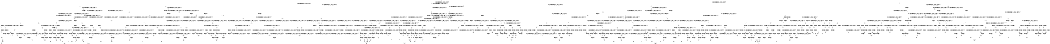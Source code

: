 digraph BCG {
size = "7, 10.5";
center = TRUE;
node [shape = circle];
0 [peripheries = 2];
0 -> 1 [label = "EX !0 !ATOMIC_EXCH_BRANCH (1, +1, TRUE, +0, 2, TRUE) !{0}"];
0 -> 2 [label = "EX !2 !ATOMIC_EXCH_BRANCH (1, +0, FALSE, +0, 3, TRUE) !{0}"];
0 -> 3 [label = "EX !1 !ATOMIC_EXCH_BRANCH (1, +0, TRUE, +0, 1, TRUE) !{0}"];
0 -> 4 [label = "EX !0 !ATOMIC_EXCH_BRANCH (1, +1, TRUE, +0, 2, TRUE) !{0}"];
1 -> 5 [label = "EX !2 !ATOMIC_EXCH_BRANCH (1, +0, FALSE, +0, 3, FALSE) !{0}"];
1 -> 6 [label = "EX !1 !ATOMIC_EXCH_BRANCH (1, +0, TRUE, +0, 1, FALSE) !{0}"];
1 -> 7 [label = "TERMINATE !0"];
2 -> 8 [label = "EX !0 !ATOMIC_EXCH_BRANCH (1, +1, TRUE, +0, 2, TRUE) !{0, 2}"];
2 -> 9 [label = "EX !1 !ATOMIC_EXCH_BRANCH (1, +0, TRUE, +0, 1, TRUE) !{0, 2}"];
2 -> 10 [label = "TERMINATE !2"];
2 -> 11 [label = "EX !0 !ATOMIC_EXCH_BRANCH (1, +1, TRUE, +0, 2, TRUE) !{0, 2}"];
3 -> 3 [label = "EX !1 !ATOMIC_EXCH_BRANCH (1, +0, TRUE, +0, 1, TRUE) !{0, 1}"];
3 -> 12 [label = "EX !0 !ATOMIC_EXCH_BRANCH (1, +1, TRUE, +0, 2, TRUE) !{0, 1}"];
3 -> 13 [label = "EX !2 !ATOMIC_EXCH_BRANCH (1, +0, FALSE, +0, 3, TRUE) !{0, 1}"];
3 -> 14 [label = "EX !0 !ATOMIC_EXCH_BRANCH (1, +1, TRUE, +0, 2, TRUE) !{0, 1}"];
4 -> 15 [label = "EX !2 !ATOMIC_EXCH_BRANCH (1, +0, FALSE, +0, 3, FALSE) !{0}"];
4 -> 16 [label = "EX !1 !ATOMIC_EXCH_BRANCH (1, +0, TRUE, +0, 1, FALSE) !{0}"];
4 -> 17 [label = "TERMINATE !0"];
5 -> 18 [label = "EX !2 !ATOMIC_EXCH_BRANCH (1, +1, TRUE, +1, 1, TRUE) !{0, 2}"];
5 -> 19 [label = "EX !1 !ATOMIC_EXCH_BRANCH (1, +0, TRUE, +0, 1, FALSE) !{0, 2}"];
5 -> 20 [label = "TERMINATE !0"];
6 -> 21 [label = "EX !2 !ATOMIC_EXCH_BRANCH (1, +0, FALSE, +0, 3, TRUE) !{0, 1}"];
6 -> 22 [label = "TERMINATE !0"];
6 -> 23 [label = "TERMINATE !1"];
7 -> 24 [label = "EX !1 !ATOMIC_EXCH_BRANCH (1, +0, TRUE, +0, 1, FALSE) !{1}"];
7 -> 25 [label = "EX !2 !ATOMIC_EXCH_BRANCH (1, +0, FALSE, +0, 3, FALSE) !{1}"];
7 -> 26 [label = "EX !1 !ATOMIC_EXCH_BRANCH (1, +0, TRUE, +0, 1, FALSE) !{1}"];
8 -> 27 [label = "EX !1 !ATOMIC_EXCH_BRANCH (1, +0, TRUE, +0, 1, FALSE) !{0, 2}"];
8 -> 28 [label = "TERMINATE !0"];
8 -> 29 [label = "TERMINATE !2"];
9 -> 9 [label = "EX !1 !ATOMIC_EXCH_BRANCH (1, +0, TRUE, +0, 1, TRUE) !{0, 1, 2}"];
9 -> 30 [label = "EX !0 !ATOMIC_EXCH_BRANCH (1, +1, TRUE, +0, 2, TRUE) !{0, 1, 2}"];
9 -> 31 [label = "TERMINATE !2"];
9 -> 32 [label = "EX !0 !ATOMIC_EXCH_BRANCH (1, +1, TRUE, +0, 2, TRUE) !{0, 1, 2}"];
10 -> 33 [label = "EX !0 !ATOMIC_EXCH_BRANCH (1, +1, TRUE, +0, 2, TRUE) !{0}"];
10 -> 34 [label = "EX !1 !ATOMIC_EXCH_BRANCH (1, +0, TRUE, +0, 1, TRUE) !{0}"];
10 -> 35 [label = "EX !0 !ATOMIC_EXCH_BRANCH (1, +1, TRUE, +0, 2, TRUE) !{0}"];
11 -> 36 [label = "EX !1 !ATOMIC_EXCH_BRANCH (1, +0, TRUE, +0, 1, FALSE) !{0, 2}"];
11 -> 37 [label = "TERMINATE !0"];
11 -> 38 [label = "TERMINATE !2"];
12 -> 6 [label = "EX !1 !ATOMIC_EXCH_BRANCH (1, +0, TRUE, +0, 1, FALSE) !{0, 1}"];
12 -> 39 [label = "EX !2 !ATOMIC_EXCH_BRANCH (1, +0, FALSE, +0, 3, FALSE) !{0, 1}"];
12 -> 40 [label = "TERMINATE !0"];
13 -> 9 [label = "EX !1 !ATOMIC_EXCH_BRANCH (1, +0, TRUE, +0, 1, TRUE) !{0, 1, 2}"];
13 -> 30 [label = "EX !0 !ATOMIC_EXCH_BRANCH (1, +1, TRUE, +0, 2, TRUE) !{0, 1, 2}"];
13 -> 31 [label = "TERMINATE !2"];
13 -> 32 [label = "EX !0 !ATOMIC_EXCH_BRANCH (1, +1, TRUE, +0, 2, TRUE) !{0, 1, 2}"];
14 -> 41 [label = "EX !1 !ATOMIC_EXCH_BRANCH (1, +0, TRUE, +0, 1, FALSE) !{0, 1}"];
14 -> 42 [label = "EX !1 !ATOMIC_EXCH_BRANCH (1, +0, TRUE, +0, 1, FALSE) !{0, 1}"];
14 -> 43 [label = "EX !2 !ATOMIC_EXCH_BRANCH (1, +0, FALSE, +0, 3, FALSE) !{0, 1}"];
14 -> 44 [label = "TERMINATE !0"];
15 -> 45 [label = "EX !2 !ATOMIC_EXCH_BRANCH (1, +1, TRUE, +1, 1, TRUE) !{0, 2}"];
15 -> 46 [label = "EX !1 !ATOMIC_EXCH_BRANCH (1, +0, TRUE, +0, 1, FALSE) !{0, 2}"];
15 -> 47 [label = "TERMINATE !0"];
16 -> 48 [label = "EX !2 !ATOMIC_EXCH_BRANCH (1, +0, FALSE, +0, 3, TRUE) !{0, 1}"];
16 -> 49 [label = "TERMINATE !0"];
16 -> 50 [label = "TERMINATE !1"];
17 -> 51 [label = "EX !1 !ATOMIC_EXCH_BRANCH (1, +0, TRUE, +0, 1, FALSE) !{1}"];
17 -> 52 [label = "EX !2 !ATOMIC_EXCH_BRANCH (1, +0, FALSE, +0, 3, FALSE) !{1}"];
18 -> 5 [label = "EX !2 !ATOMIC_EXCH_BRANCH (1, +0, FALSE, +0, 3, FALSE) !{0, 2}"];
18 -> 53 [label = "EX !1 !ATOMIC_EXCH_BRANCH (1, +0, TRUE, +0, 1, FALSE) !{0, 2}"];
18 -> 54 [label = "TERMINATE !0"];
19 -> 55 [label = "EX !2 !ATOMIC_EXCH_BRANCH (1, +1, TRUE, +1, 1, FALSE) !{0, 1, 2}"];
19 -> 56 [label = "TERMINATE !0"];
19 -> 57 [label = "TERMINATE !1"];
20 -> 58 [label = "EX !2 !ATOMIC_EXCH_BRANCH (1, +1, TRUE, +1, 1, TRUE) !{1, 2}"];
20 -> 59 [label = "EX !1 !ATOMIC_EXCH_BRANCH (1, +0, TRUE, +0, 1, FALSE) !{1, 2}"];
20 -> 60 [label = "EX !1 !ATOMIC_EXCH_BRANCH (1, +0, TRUE, +0, 1, FALSE) !{1, 2}"];
21 -> 61 [label = "TERMINATE !0"];
21 -> 62 [label = "TERMINATE !2"];
21 -> 63 [label = "TERMINATE !1"];
22 -> 64 [label = "EX !2 !ATOMIC_EXCH_BRANCH (1, +0, FALSE, +0, 3, TRUE) !{1}"];
22 -> 65 [label = "TERMINATE !1"];
23 -> 66 [label = "EX !2 !ATOMIC_EXCH_BRANCH (1, +0, FALSE, +0, 3, TRUE) !{0}"];
23 -> 67 [label = "TERMINATE !0"];
24 -> 64 [label = "EX !2 !ATOMIC_EXCH_BRANCH (1, +0, FALSE, +0, 3, TRUE) !{1}"];
24 -> 65 [label = "TERMINATE !1"];
25 -> 58 [label = "EX !2 !ATOMIC_EXCH_BRANCH (1, +1, TRUE, +1, 1, TRUE) !{1, 2}"];
25 -> 59 [label = "EX !1 !ATOMIC_EXCH_BRANCH (1, +0, TRUE, +0, 1, FALSE) !{1, 2}"];
25 -> 60 [label = "EX !1 !ATOMIC_EXCH_BRANCH (1, +0, TRUE, +0, 1, FALSE) !{1, 2}"];
26 -> 68 [label = "EX !2 !ATOMIC_EXCH_BRANCH (1, +0, FALSE, +0, 3, TRUE) !{1}"];
26 -> 69 [label = "TERMINATE !1"];
27 -> 61 [label = "TERMINATE !0"];
27 -> 62 [label = "TERMINATE !2"];
27 -> 63 [label = "TERMINATE !1"];
28 -> 70 [label = "EX !1 !ATOMIC_EXCH_BRANCH (1, +0, TRUE, +0, 1, FALSE) !{1, 2}"];
28 -> 71 [label = "TERMINATE !2"];
28 -> 72 [label = "EX !1 !ATOMIC_EXCH_BRANCH (1, +0, TRUE, +0, 1, FALSE) !{1, 2}"];
29 -> 73 [label = "EX !1 !ATOMIC_EXCH_BRANCH (1, +0, TRUE, +0, 1, FALSE) !{0}"];
29 -> 74 [label = "TERMINATE !0"];
30 -> 27 [label = "EX !1 !ATOMIC_EXCH_BRANCH (1, +0, TRUE, +0, 1, FALSE) !{0, 1, 2}"];
30 -> 75 [label = "TERMINATE !0"];
30 -> 76 [label = "TERMINATE !2"];
31 -> 34 [label = "EX !1 !ATOMIC_EXCH_BRANCH (1, +0, TRUE, +0, 1, TRUE) !{0, 1}"];
31 -> 77 [label = "EX !0 !ATOMIC_EXCH_BRANCH (1, +1, TRUE, +0, 2, TRUE) !{0, 1}"];
31 -> 78 [label = "EX !0 !ATOMIC_EXCH_BRANCH (1, +1, TRUE, +0, 2, TRUE) !{0, 1}"];
32 -> 79 [label = "EX !1 !ATOMIC_EXCH_BRANCH (1, +0, TRUE, +0, 1, FALSE) !{0, 1, 2}"];
32 -> 80 [label = "EX !1 !ATOMIC_EXCH_BRANCH (1, +0, TRUE, +0, 1, FALSE) !{0, 1, 2}"];
32 -> 81 [label = "TERMINATE !0"];
32 -> 82 [label = "TERMINATE !2"];
33 -> 73 [label = "EX !1 !ATOMIC_EXCH_BRANCH (1, +0, TRUE, +0, 1, FALSE) !{0}"];
33 -> 74 [label = "TERMINATE !0"];
34 -> 34 [label = "EX !1 !ATOMIC_EXCH_BRANCH (1, +0, TRUE, +0, 1, TRUE) !{0, 1}"];
34 -> 77 [label = "EX !0 !ATOMIC_EXCH_BRANCH (1, +1, TRUE, +0, 2, TRUE) !{0, 1}"];
34 -> 78 [label = "EX !0 !ATOMIC_EXCH_BRANCH (1, +1, TRUE, +0, 2, TRUE) !{0, 1}"];
35 -> 83 [label = "EX !1 !ATOMIC_EXCH_BRANCH (1, +0, TRUE, +0, 1, FALSE) !{0}"];
35 -> 84 [label = "TERMINATE !0"];
36 -> 85 [label = "TERMINATE !0"];
36 -> 86 [label = "TERMINATE !2"];
36 -> 87 [label = "TERMINATE !1"];
37 -> 88 [label = "EX !1 !ATOMIC_EXCH_BRANCH (1, +0, TRUE, +0, 1, FALSE) !{1, 2}"];
37 -> 89 [label = "TERMINATE !2"];
38 -> 90 [label = "EX !1 !ATOMIC_EXCH_BRANCH (1, +0, TRUE, +0, 1, FALSE) !{0}"];
38 -> 91 [label = "TERMINATE !0"];
39 -> 19 [label = "EX !1 !ATOMIC_EXCH_BRANCH (1, +0, TRUE, +0, 1, FALSE) !{0, 1, 2}"];
39 -> 92 [label = "EX !2 !ATOMIC_EXCH_BRANCH (1, +1, TRUE, +1, 1, TRUE) !{0, 1, 2}"];
39 -> 93 [label = "TERMINATE !0"];
40 -> 24 [label = "EX !1 !ATOMIC_EXCH_BRANCH (1, +0, TRUE, +0, 1, FALSE) !{1}"];
40 -> 94 [label = "EX !2 !ATOMIC_EXCH_BRANCH (1, +0, FALSE, +0, 3, FALSE) !{1}"];
40 -> 26 [label = "EX !1 !ATOMIC_EXCH_BRANCH (1, +0, TRUE, +0, 1, FALSE) !{1}"];
41 -> 95 [label = "EX !2 !ATOMIC_EXCH_BRANCH (1, +0, FALSE, +0, 3, TRUE) !{0, 1}"];
41 -> 96 [label = "TERMINATE !0"];
41 -> 97 [label = "TERMINATE !1"];
42 -> 98 [label = "EX !2 !ATOMIC_EXCH_BRANCH (1, +0, FALSE, +0, 3, TRUE) !{0, 1}"];
42 -> 99 [label = "TERMINATE !0"];
42 -> 100 [label = "TERMINATE !1"];
43 -> 101 [label = "EX !1 !ATOMIC_EXCH_BRANCH (1, +0, TRUE, +0, 1, FALSE) !{0, 1, 2}"];
43 -> 102 [label = "EX !2 !ATOMIC_EXCH_BRANCH (1, +1, TRUE, +1, 1, TRUE) !{0, 1, 2}"];
43 -> 103 [label = "TERMINATE !0"];
44 -> 104 [label = "EX !1 !ATOMIC_EXCH_BRANCH (1, +0, TRUE, +0, 1, FALSE) !{1}"];
44 -> 105 [label = "EX !2 !ATOMIC_EXCH_BRANCH (1, +0, FALSE, +0, 3, FALSE) !{1}"];
45 -> 15 [label = "EX !2 !ATOMIC_EXCH_BRANCH (1, +0, FALSE, +0, 3, FALSE) !{0, 2}"];
45 -> 106 [label = "EX !1 !ATOMIC_EXCH_BRANCH (1, +0, TRUE, +0, 1, FALSE) !{0, 2}"];
45 -> 107 [label = "TERMINATE !0"];
46 -> 108 [label = "EX !2 !ATOMIC_EXCH_BRANCH (1, +1, TRUE, +1, 1, FALSE) !{0, 1, 2}"];
46 -> 109 [label = "TERMINATE !0"];
46 -> 110 [label = "TERMINATE !1"];
47 -> 111 [label = "EX !2 !ATOMIC_EXCH_BRANCH (1, +1, TRUE, +1, 1, TRUE) !{1, 2}"];
47 -> 112 [label = "EX !1 !ATOMIC_EXCH_BRANCH (1, +0, TRUE, +0, 1, FALSE) !{1, 2}"];
48 -> 113 [label = "TERMINATE !0"];
48 -> 114 [label = "TERMINATE !2"];
48 -> 115 [label = "TERMINATE !1"];
49 -> 116 [label = "EX !2 !ATOMIC_EXCH_BRANCH (1, +0, FALSE, +0, 3, TRUE) !{1}"];
49 -> 117 [label = "TERMINATE !1"];
50 -> 118 [label = "EX !2 !ATOMIC_EXCH_BRANCH (1, +0, FALSE, +0, 3, TRUE) !{0}"];
50 -> 119 [label = "TERMINATE !0"];
51 -> 116 [label = "EX !2 !ATOMIC_EXCH_BRANCH (1, +0, FALSE, +0, 3, TRUE) !{1}"];
51 -> 117 [label = "TERMINATE !1"];
52 -> 111 [label = "EX !2 !ATOMIC_EXCH_BRANCH (1, +1, TRUE, +1, 1, TRUE) !{1, 2}"];
52 -> 112 [label = "EX !1 !ATOMIC_EXCH_BRANCH (1, +0, TRUE, +0, 1, FALSE) !{1, 2}"];
53 -> 21 [label = "EX !2 !ATOMIC_EXCH_BRANCH (1, +0, FALSE, +0, 3, TRUE) !{0, 1, 2}"];
53 -> 120 [label = "TERMINATE !0"];
53 -> 121 [label = "TERMINATE !1"];
54 -> 25 [label = "EX !2 !ATOMIC_EXCH_BRANCH (1, +0, FALSE, +0, 3, FALSE) !{1, 2}"];
54 -> 122 [label = "EX !1 !ATOMIC_EXCH_BRANCH (1, +0, TRUE, +0, 1, FALSE) !{1, 2}"];
54 -> 123 [label = "EX !1 !ATOMIC_EXCH_BRANCH (1, +0, TRUE, +0, 1, FALSE) !{1, 2}"];
55 -> 124 [label = "TERMINATE !0"];
55 -> 125 [label = "TERMINATE !2"];
55 -> 126 [label = "TERMINATE !1"];
56 -> 127 [label = "EX !2 !ATOMIC_EXCH_BRANCH (1, +1, TRUE, +1, 1, FALSE) !{1, 2}"];
56 -> 128 [label = "TERMINATE !1"];
57 -> 129 [label = "EX !2 !ATOMIC_EXCH_BRANCH (1, +1, TRUE, +1, 1, FALSE) !{0, 2}"];
57 -> 130 [label = "TERMINATE !0"];
58 -> 25 [label = "EX !2 !ATOMIC_EXCH_BRANCH (1, +0, FALSE, +0, 3, FALSE) !{1, 2}"];
58 -> 122 [label = "EX !1 !ATOMIC_EXCH_BRANCH (1, +0, TRUE, +0, 1, FALSE) !{1, 2}"];
58 -> 123 [label = "EX !1 !ATOMIC_EXCH_BRANCH (1, +0, TRUE, +0, 1, FALSE) !{1, 2}"];
59 -> 127 [label = "EX !2 !ATOMIC_EXCH_BRANCH (1, +1, TRUE, +1, 1, FALSE) !{1, 2}"];
59 -> 128 [label = "TERMINATE !1"];
60 -> 131 [label = "EX !2 !ATOMIC_EXCH_BRANCH (1, +1, TRUE, +1, 1, FALSE) !{1, 2}"];
60 -> 132 [label = "EX !2 !ATOMIC_EXCH_BRANCH (1, +1, TRUE, +1, 1, FALSE) !{1, 2}"];
60 -> 133 [label = "TERMINATE !1"];
61 -> 134 [label = "TERMINATE !2"];
61 -> 135 [label = "TERMINATE !1"];
62 -> 136 [label = "TERMINATE !0"];
62 -> 137 [label = "TERMINATE !1"];
63 -> 138 [label = "TERMINATE !0"];
63 -> 139 [label = "TERMINATE !2"];
64 -> 134 [label = "TERMINATE !2"];
64 -> 135 [label = "TERMINATE !1"];
65 -> 140 [label = "EX !2 !ATOMIC_EXCH_BRANCH (1, +0, FALSE, +0, 3, TRUE) !{2}"];
65 -> 141 [label = "EX !2 !ATOMIC_EXCH_BRANCH (1, +0, FALSE, +0, 3, TRUE) !{2}"];
66 -> 138 [label = "TERMINATE !0"];
66 -> 139 [label = "TERMINATE !2"];
67 -> 142 [label = "EX !2 !ATOMIC_EXCH_BRANCH (1, +0, FALSE, +0, 3, TRUE) !{1, 2}"];
68 -> 143 [label = "TERMINATE !2"];
68 -> 144 [label = "TERMINATE !1"];
69 -> 145 [label = "EX !2 !ATOMIC_EXCH_BRANCH (1, +0, FALSE, +0, 3, TRUE) !{2}"];
70 -> 134 [label = "TERMINATE !2"];
70 -> 135 [label = "TERMINATE !1"];
71 -> 146 [label = "EX !1 !ATOMIC_EXCH_BRANCH (1, +0, TRUE, +0, 1, FALSE) !{1}"];
71 -> 147 [label = "EX !1 !ATOMIC_EXCH_BRANCH (1, +0, TRUE, +0, 1, FALSE) !{1}"];
72 -> 148 [label = "TERMINATE !2"];
72 -> 149 [label = "TERMINATE !1"];
73 -> 136 [label = "TERMINATE !0"];
73 -> 137 [label = "TERMINATE !1"];
74 -> 146 [label = "EX !1 !ATOMIC_EXCH_BRANCH (1, +0, TRUE, +0, 1, FALSE) !{1}"];
74 -> 147 [label = "EX !1 !ATOMIC_EXCH_BRANCH (1, +0, TRUE, +0, 1, FALSE) !{1}"];
75 -> 70 [label = "EX !1 !ATOMIC_EXCH_BRANCH (1, +0, TRUE, +0, 1, FALSE) !{1, 2}"];
75 -> 150 [label = "TERMINATE !2"];
75 -> 72 [label = "EX !1 !ATOMIC_EXCH_BRANCH (1, +0, TRUE, +0, 1, FALSE) !{1, 2}"];
76 -> 73 [label = "EX !1 !ATOMIC_EXCH_BRANCH (1, +0, TRUE, +0, 1, FALSE) !{0, 1}"];
76 -> 151 [label = "TERMINATE !0"];
77 -> 73 [label = "EX !1 !ATOMIC_EXCH_BRANCH (1, +0, TRUE, +0, 1, FALSE) !{0, 1}"];
77 -> 151 [label = "TERMINATE !0"];
78 -> 152 [label = "EX !1 !ATOMIC_EXCH_BRANCH (1, +0, TRUE, +0, 1, FALSE) !{0, 1}"];
78 -> 153 [label = "EX !1 !ATOMIC_EXCH_BRANCH (1, +0, TRUE, +0, 1, FALSE) !{0, 1}"];
78 -> 154 [label = "TERMINATE !0"];
79 -> 155 [label = "TERMINATE !0"];
79 -> 156 [label = "TERMINATE !2"];
79 -> 157 [label = "TERMINATE !1"];
80 -> 158 [label = "TERMINATE !0"];
80 -> 159 [label = "TERMINATE !2"];
80 -> 160 [label = "TERMINATE !1"];
81 -> 161 [label = "EX !1 !ATOMIC_EXCH_BRANCH (1, +0, TRUE, +0, 1, FALSE) !{1, 2}"];
81 -> 162 [label = "TERMINATE !2"];
82 -> 163 [label = "EX !1 !ATOMIC_EXCH_BRANCH (1, +0, TRUE, +0, 1, FALSE) !{0, 1}"];
82 -> 164 [label = "TERMINATE !0"];
83 -> 165 [label = "TERMINATE !0"];
83 -> 166 [label = "TERMINATE !1"];
84 -> 167 [label = "EX !1 !ATOMIC_EXCH_BRANCH (1, +0, TRUE, +0, 1, FALSE) !{1}"];
85 -> 168 [label = "TERMINATE !2"];
85 -> 169 [label = "TERMINATE !1"];
86 -> 170 [label = "TERMINATE !0"];
86 -> 171 [label = "TERMINATE !1"];
87 -> 172 [label = "TERMINATE !0"];
87 -> 173 [label = "TERMINATE !2"];
88 -> 168 [label = "TERMINATE !2"];
88 -> 169 [label = "TERMINATE !1"];
89 -> 174 [label = "EX !1 !ATOMIC_EXCH_BRANCH (1, +0, TRUE, +0, 1, FALSE) !{1}"];
90 -> 170 [label = "TERMINATE !0"];
90 -> 171 [label = "TERMINATE !1"];
91 -> 174 [label = "EX !1 !ATOMIC_EXCH_BRANCH (1, +0, TRUE, +0, 1, FALSE) !{1}"];
92 -> 53 [label = "EX !1 !ATOMIC_EXCH_BRANCH (1, +0, TRUE, +0, 1, FALSE) !{0, 1, 2}"];
92 -> 39 [label = "EX !2 !ATOMIC_EXCH_BRANCH (1, +0, FALSE, +0, 3, FALSE) !{0, 1, 2}"];
92 -> 175 [label = "TERMINATE !0"];
93 -> 59 [label = "EX !1 !ATOMIC_EXCH_BRANCH (1, +0, TRUE, +0, 1, FALSE) !{1, 2}"];
93 -> 176 [label = "EX !2 !ATOMIC_EXCH_BRANCH (1, +1, TRUE, +1, 1, TRUE) !{1, 2}"];
93 -> 60 [label = "EX !1 !ATOMIC_EXCH_BRANCH (1, +0, TRUE, +0, 1, FALSE) !{1, 2}"];
94 -> 59 [label = "EX !1 !ATOMIC_EXCH_BRANCH (1, +0, TRUE, +0, 1, FALSE) !{1, 2}"];
94 -> 176 [label = "EX !2 !ATOMIC_EXCH_BRANCH (1, +1, TRUE, +1, 1, TRUE) !{1, 2}"];
94 -> 60 [label = "EX !1 !ATOMIC_EXCH_BRANCH (1, +0, TRUE, +0, 1, FALSE) !{1, 2}"];
95 -> 177 [label = "TERMINATE !0"];
95 -> 178 [label = "TERMINATE !2"];
95 -> 179 [label = "TERMINATE !1"];
96 -> 180 [label = "EX !2 !ATOMIC_EXCH_BRANCH (1, +0, FALSE, +0, 3, TRUE) !{1}"];
96 -> 181 [label = "TERMINATE !1"];
97 -> 182 [label = "EX !2 !ATOMIC_EXCH_BRANCH (1, +0, FALSE, +0, 3, TRUE) !{0}"];
97 -> 183 [label = "TERMINATE !0"];
98 -> 184 [label = "TERMINATE !0"];
98 -> 185 [label = "TERMINATE !2"];
98 -> 186 [label = "TERMINATE !1"];
99 -> 187 [label = "EX !2 !ATOMIC_EXCH_BRANCH (1, +0, FALSE, +0, 3, TRUE) !{1}"];
99 -> 188 [label = "TERMINATE !1"];
100 -> 189 [label = "EX !2 !ATOMIC_EXCH_BRANCH (1, +0, FALSE, +0, 3, TRUE) !{0}"];
100 -> 190 [label = "TERMINATE !0"];
101 -> 191 [label = "EX !2 !ATOMIC_EXCH_BRANCH (1, +1, TRUE, +1, 1, FALSE) !{0, 1, 2}"];
101 -> 192 [label = "TERMINATE !0"];
101 -> 193 [label = "TERMINATE !1"];
102 -> 194 [label = "EX !1 !ATOMIC_EXCH_BRANCH (1, +0, TRUE, +0, 1, FALSE) !{0, 1, 2}"];
102 -> 43 [label = "EX !2 !ATOMIC_EXCH_BRANCH (1, +0, FALSE, +0, 3, FALSE) !{0, 1, 2}"];
102 -> 195 [label = "TERMINATE !0"];
103 -> 196 [label = "EX !1 !ATOMIC_EXCH_BRANCH (1, +0, TRUE, +0, 1, FALSE) !{1, 2}"];
103 -> 197 [label = "EX !2 !ATOMIC_EXCH_BRANCH (1, +1, TRUE, +1, 1, TRUE) !{1, 2}"];
104 -> 187 [label = "EX !2 !ATOMIC_EXCH_BRANCH (1, +0, FALSE, +0, 3, TRUE) !{1}"];
104 -> 188 [label = "TERMINATE !1"];
105 -> 196 [label = "EX !1 !ATOMIC_EXCH_BRANCH (1, +0, TRUE, +0, 1, FALSE) !{1, 2}"];
105 -> 197 [label = "EX !2 !ATOMIC_EXCH_BRANCH (1, +1, TRUE, +1, 1, TRUE) !{1, 2}"];
106 -> 48 [label = "EX !2 !ATOMIC_EXCH_BRANCH (1, +0, FALSE, +0, 3, TRUE) !{0, 1, 2}"];
106 -> 198 [label = "TERMINATE !0"];
106 -> 199 [label = "TERMINATE !1"];
107 -> 52 [label = "EX !2 !ATOMIC_EXCH_BRANCH (1, +0, FALSE, +0, 3, FALSE) !{1, 2}"];
107 -> 200 [label = "EX !1 !ATOMIC_EXCH_BRANCH (1, +0, TRUE, +0, 1, FALSE) !{1, 2}"];
108 -> 201 [label = "TERMINATE !0"];
108 -> 202 [label = "TERMINATE !2"];
108 -> 203 [label = "TERMINATE !1"];
109 -> 204 [label = "EX !2 !ATOMIC_EXCH_BRANCH (1, +1, TRUE, +1, 1, FALSE) !{1, 2}"];
109 -> 205 [label = "TERMINATE !1"];
110 -> 206 [label = "EX !2 !ATOMIC_EXCH_BRANCH (1, +1, TRUE, +1, 1, FALSE) !{0, 2}"];
110 -> 207 [label = "TERMINATE !0"];
111 -> 52 [label = "EX !2 !ATOMIC_EXCH_BRANCH (1, +0, FALSE, +0, 3, FALSE) !{1, 2}"];
111 -> 200 [label = "EX !1 !ATOMIC_EXCH_BRANCH (1, +0, TRUE, +0, 1, FALSE) !{1, 2}"];
112 -> 204 [label = "EX !2 !ATOMIC_EXCH_BRANCH (1, +1, TRUE, +1, 1, FALSE) !{1, 2}"];
112 -> 205 [label = "TERMINATE !1"];
113 -> 208 [label = "TERMINATE !2"];
113 -> 209 [label = "TERMINATE !1"];
114 -> 165 [label = "TERMINATE !0"];
114 -> 166 [label = "TERMINATE !1"];
115 -> 210 [label = "TERMINATE !0"];
115 -> 211 [label = "TERMINATE !2"];
116 -> 208 [label = "TERMINATE !2"];
116 -> 209 [label = "TERMINATE !1"];
117 -> 212 [label = "EX !2 !ATOMIC_EXCH_BRANCH (1, +0, FALSE, +0, 3, TRUE) !{2}"];
118 -> 210 [label = "TERMINATE !0"];
118 -> 211 [label = "TERMINATE !2"];
119 -> 213 [label = "EX !2 !ATOMIC_EXCH_BRANCH (1, +0, FALSE, +0, 3, TRUE) !{1, 2}"];
120 -> 64 [label = "EX !2 !ATOMIC_EXCH_BRANCH (1, +0, FALSE, +0, 3, TRUE) !{1, 2}"];
120 -> 214 [label = "TERMINATE !1"];
121 -> 66 [label = "EX !2 !ATOMIC_EXCH_BRANCH (1, +0, FALSE, +0, 3, TRUE) !{0, 2}"];
121 -> 215 [label = "TERMINATE !0"];
122 -> 64 [label = "EX !2 !ATOMIC_EXCH_BRANCH (1, +0, FALSE, +0, 3, TRUE) !{1, 2}"];
122 -> 214 [label = "TERMINATE !1"];
123 -> 216 [label = "EX !2 !ATOMIC_EXCH_BRANCH (1, +0, FALSE, +0, 3, TRUE) !{1, 2}"];
123 -> 217 [label = "EX !2 !ATOMIC_EXCH_BRANCH (1, +0, FALSE, +0, 3, TRUE) !{1, 2}"];
123 -> 218 [label = "TERMINATE !1"];
124 -> 219 [label = "TERMINATE !2"];
124 -> 220 [label = "TERMINATE !1"];
125 -> 221 [label = "TERMINATE !0"];
125 -> 222 [label = "TERMINATE !1"];
126 -> 223 [label = "TERMINATE !0"];
126 -> 224 [label = "TERMINATE !2"];
127 -> 219 [label = "TERMINATE !2"];
127 -> 220 [label = "TERMINATE !1"];
128 -> 225 [label = "EX !2 !ATOMIC_EXCH_BRANCH (1, +1, TRUE, +1, 1, FALSE) !{2}"];
128 -> 226 [label = "EX !2 !ATOMIC_EXCH_BRANCH (1, +1, TRUE, +1, 1, FALSE) !{2}"];
129 -> 223 [label = "TERMINATE !0"];
129 -> 224 [label = "TERMINATE !2"];
130 -> 227 [label = "EX !2 !ATOMIC_EXCH_BRANCH (1, +1, TRUE, +1, 1, FALSE) !{1, 2}"];
131 -> 228 [label = "TERMINATE !2"];
131 -> 229 [label = "TERMINATE !1"];
132 -> 230 [label = "TERMINATE !2"];
132 -> 231 [label = "TERMINATE !1"];
133 -> 232 [label = "EX !2 !ATOMIC_EXCH_BRANCH (1, +1, TRUE, +1, 1, FALSE) !{2}"];
134 -> 233 [label = "TERMINATE !1"];
135 -> 234 [label = "TERMINATE !2"];
136 -> 233 [label = "TERMINATE !1"];
137 -> 235 [label = "TERMINATE !0"];
138 -> 236 [label = "TERMINATE !2"];
139 -> 235 [label = "TERMINATE !0"];
140 -> 234 [label = "TERMINATE !2"];
141 -> 237 [label = "TERMINATE !2"];
142 -> 236 [label = "TERMINATE !2"];
143 -> 238 [label = "TERMINATE !1"];
144 -> 239 [label = "TERMINATE !2"];
145 -> 239 [label = "TERMINATE !2"];
146 -> 233 [label = "TERMINATE !1"];
147 -> 238 [label = "TERMINATE !1"];
148 -> 240 [label = "TERMINATE !1"];
149 -> 241 [label = "TERMINATE !2"];
150 -> 146 [label = "EX !1 !ATOMIC_EXCH_BRANCH (1, +0, TRUE, +0, 1, FALSE) !{1}"];
150 -> 147 [label = "EX !1 !ATOMIC_EXCH_BRANCH (1, +0, TRUE, +0, 1, FALSE) !{1}"];
151 -> 146 [label = "EX !1 !ATOMIC_EXCH_BRANCH (1, +0, TRUE, +0, 1, FALSE) !{1}"];
151 -> 147 [label = "EX !1 !ATOMIC_EXCH_BRANCH (1, +0, TRUE, +0, 1, FALSE) !{1}"];
152 -> 242 [label = "TERMINATE !0"];
152 -> 243 [label = "TERMINATE !1"];
153 -> 244 [label = "TERMINATE !0"];
153 -> 245 [label = "TERMINATE !1"];
154 -> 246 [label = "EX !1 !ATOMIC_EXCH_BRANCH (1, +0, TRUE, +0, 1, FALSE) !{1}"];
155 -> 247 [label = "TERMINATE !2"];
155 -> 248 [label = "TERMINATE !1"];
156 -> 249 [label = "TERMINATE !0"];
156 -> 250 [label = "TERMINATE !1"];
157 -> 251 [label = "TERMINATE !0"];
157 -> 252 [label = "TERMINATE !2"];
158 -> 253 [label = "TERMINATE !2"];
158 -> 254 [label = "TERMINATE !1"];
159 -> 255 [label = "TERMINATE !0"];
159 -> 256 [label = "TERMINATE !1"];
160 -> 257 [label = "TERMINATE !0"];
160 -> 258 [label = "TERMINATE !2"];
161 -> 253 [label = "TERMINATE !2"];
161 -> 254 [label = "TERMINATE !1"];
162 -> 259 [label = "EX !1 !ATOMIC_EXCH_BRANCH (1, +0, TRUE, +0, 1, FALSE) !{1}"];
163 -> 255 [label = "TERMINATE !0"];
163 -> 256 [label = "TERMINATE !1"];
164 -> 259 [label = "EX !1 !ATOMIC_EXCH_BRANCH (1, +0, TRUE, +0, 1, FALSE) !{1}"];
165 -> 260 [label = "TERMINATE !1"];
166 -> 261 [label = "TERMINATE !0"];
167 -> 260 [label = "TERMINATE !1"];
168 -> 262 [label = "TERMINATE !1"];
169 -> 263 [label = "TERMINATE !2"];
170 -> 262 [label = "TERMINATE !1"];
171 -> 264 [label = "TERMINATE !0"];
172 -> 265 [label = "TERMINATE !2"];
173 -> 264 [label = "TERMINATE !0"];
174 -> 262 [label = "TERMINATE !1"];
175 -> 122 [label = "EX !1 !ATOMIC_EXCH_BRANCH (1, +0, TRUE, +0, 1, FALSE) !{1, 2}"];
175 -> 94 [label = "EX !2 !ATOMIC_EXCH_BRANCH (1, +0, FALSE, +0, 3, FALSE) !{1, 2}"];
175 -> 123 [label = "EX !1 !ATOMIC_EXCH_BRANCH (1, +0, TRUE, +0, 1, FALSE) !{1, 2}"];
176 -> 122 [label = "EX !1 !ATOMIC_EXCH_BRANCH (1, +0, TRUE, +0, 1, FALSE) !{1, 2}"];
176 -> 94 [label = "EX !2 !ATOMIC_EXCH_BRANCH (1, +0, FALSE, +0, 3, FALSE) !{1, 2}"];
176 -> 123 [label = "EX !1 !ATOMIC_EXCH_BRANCH (1, +0, TRUE, +0, 1, FALSE) !{1, 2}"];
177 -> 266 [label = "TERMINATE !2"];
177 -> 267 [label = "TERMINATE !1"];
178 -> 242 [label = "TERMINATE !0"];
178 -> 243 [label = "TERMINATE !1"];
179 -> 268 [label = "TERMINATE !0"];
179 -> 269 [label = "TERMINATE !2"];
180 -> 266 [label = "TERMINATE !2"];
180 -> 267 [label = "TERMINATE !1"];
181 -> 270 [label = "EX !2 !ATOMIC_EXCH_BRANCH (1, +0, FALSE, +0, 3, TRUE) !{2}"];
182 -> 268 [label = "TERMINATE !0"];
182 -> 269 [label = "TERMINATE !2"];
183 -> 271 [label = "EX !2 !ATOMIC_EXCH_BRANCH (1, +0, FALSE, +0, 3, TRUE) !{1, 2}"];
184 -> 272 [label = "TERMINATE !2"];
184 -> 273 [label = "TERMINATE !1"];
185 -> 244 [label = "TERMINATE !0"];
185 -> 245 [label = "TERMINATE !1"];
186 -> 274 [label = "TERMINATE !0"];
186 -> 275 [label = "TERMINATE !2"];
187 -> 272 [label = "TERMINATE !2"];
187 -> 273 [label = "TERMINATE !1"];
188 -> 276 [label = "EX !2 !ATOMIC_EXCH_BRANCH (1, +0, FALSE, +0, 3, TRUE) !{2}"];
189 -> 274 [label = "TERMINATE !0"];
189 -> 275 [label = "TERMINATE !2"];
190 -> 277 [label = "EX !2 !ATOMIC_EXCH_BRANCH (1, +0, FALSE, +0, 3, TRUE) !{1, 2}"];
191 -> 278 [label = "TERMINATE !0"];
191 -> 279 [label = "TERMINATE !2"];
191 -> 280 [label = "TERMINATE !1"];
192 -> 281 [label = "EX !2 !ATOMIC_EXCH_BRANCH (1, +1, TRUE, +1, 1, FALSE) !{1, 2}"];
192 -> 282 [label = "TERMINATE !1"];
193 -> 283 [label = "EX !2 !ATOMIC_EXCH_BRANCH (1, +1, TRUE, +1, 1, FALSE) !{0, 2}"];
193 -> 284 [label = "TERMINATE !0"];
194 -> 98 [label = "EX !2 !ATOMIC_EXCH_BRANCH (1, +0, FALSE, +0, 3, TRUE) !{0, 1, 2}"];
194 -> 285 [label = "TERMINATE !0"];
194 -> 286 [label = "TERMINATE !1"];
195 -> 287 [label = "EX !1 !ATOMIC_EXCH_BRANCH (1, +0, TRUE, +0, 1, FALSE) !{1, 2}"];
195 -> 105 [label = "EX !2 !ATOMIC_EXCH_BRANCH (1, +0, FALSE, +0, 3, FALSE) !{1, 2}"];
196 -> 281 [label = "EX !2 !ATOMIC_EXCH_BRANCH (1, +1, TRUE, +1, 1, FALSE) !{1, 2}"];
196 -> 282 [label = "TERMINATE !1"];
197 -> 287 [label = "EX !1 !ATOMIC_EXCH_BRANCH (1, +0, TRUE, +0, 1, FALSE) !{1, 2}"];
197 -> 105 [label = "EX !2 !ATOMIC_EXCH_BRANCH (1, +0, FALSE, +0, 3, FALSE) !{1, 2}"];
198 -> 116 [label = "EX !2 !ATOMIC_EXCH_BRANCH (1, +0, FALSE, +0, 3, TRUE) !{1, 2}"];
198 -> 288 [label = "TERMINATE !1"];
199 -> 118 [label = "EX !2 !ATOMIC_EXCH_BRANCH (1, +0, FALSE, +0, 3, TRUE) !{0, 2}"];
199 -> 289 [label = "TERMINATE !0"];
200 -> 116 [label = "EX !2 !ATOMIC_EXCH_BRANCH (1, +0, FALSE, +0, 3, TRUE) !{1, 2}"];
200 -> 288 [label = "TERMINATE !1"];
201 -> 290 [label = "TERMINATE !2"];
201 -> 291 [label = "TERMINATE !1"];
202 -> 292 [label = "TERMINATE !0"];
202 -> 293 [label = "TERMINATE !1"];
203 -> 294 [label = "TERMINATE !0"];
203 -> 295 [label = "TERMINATE !2"];
204 -> 290 [label = "TERMINATE !2"];
204 -> 291 [label = "TERMINATE !1"];
205 -> 296 [label = "EX !2 !ATOMIC_EXCH_BRANCH (1, +1, TRUE, +1, 1, FALSE) !{2}"];
206 -> 294 [label = "TERMINATE !0"];
206 -> 295 [label = "TERMINATE !2"];
207 -> 297 [label = "EX !2 !ATOMIC_EXCH_BRANCH (1, +1, TRUE, +1, 1, FALSE) !{1, 2}"];
208 -> 260 [label = "TERMINATE !1"];
209 -> 298 [label = "TERMINATE !2"];
210 -> 299 [label = "TERMINATE !2"];
211 -> 261 [label = "TERMINATE !0"];
212 -> 298 [label = "TERMINATE !2"];
213 -> 299 [label = "TERMINATE !2"];
214 -> 140 [label = "EX !2 !ATOMIC_EXCH_BRANCH (1, +0, FALSE, +0, 3, TRUE) !{2}"];
214 -> 141 [label = "EX !2 !ATOMIC_EXCH_BRANCH (1, +0, FALSE, +0, 3, TRUE) !{2}"];
215 -> 142 [label = "EX !2 !ATOMIC_EXCH_BRANCH (1, +0, FALSE, +0, 3, TRUE) !{1, 2}"];
216 -> 300 [label = "TERMINATE !2"];
216 -> 301 [label = "TERMINATE !1"];
217 -> 148 [label = "TERMINATE !2"];
217 -> 149 [label = "TERMINATE !1"];
218 -> 302 [label = "EX !2 !ATOMIC_EXCH_BRANCH (1, +0, FALSE, +0, 3, TRUE) !{2}"];
219 -> 303 [label = "TERMINATE !1"];
220 -> 304 [label = "TERMINATE !2"];
221 -> 303 [label = "TERMINATE !1"];
222 -> 305 [label = "TERMINATE !0"];
223 -> 306 [label = "TERMINATE !2"];
224 -> 305 [label = "TERMINATE !0"];
225 -> 304 [label = "TERMINATE !2"];
226 -> 307 [label = "TERMINATE !2"];
227 -> 306 [label = "TERMINATE !2"];
228 -> 308 [label = "TERMINATE !1"];
229 -> 309 [label = "TERMINATE !2"];
230 -> 310 [label = "TERMINATE !1"];
231 -> 311 [label = "TERMINATE !2"];
232 -> 311 [label = "TERMINATE !2"];
233 -> 312 [label = "exit"];
234 -> 312 [label = "exit"];
235 -> 312 [label = "exit"];
236 -> 312 [label = "exit"];
237 -> 313 [label = "exit"];
238 -> 314 [label = "exit"];
239 -> 314 [label = "exit"];
240 -> 315 [label = "exit"];
241 -> 315 [label = "exit"];
242 -> 316 [label = "TERMINATE !1"];
243 -> 317 [label = "TERMINATE !0"];
244 -> 318 [label = "TERMINATE !1"];
245 -> 319 [label = "TERMINATE !0"];
246 -> 318 [label = "TERMINATE !1"];
247 -> 320 [label = "TERMINATE !1"];
248 -> 321 [label = "TERMINATE !2"];
249 -> 320 [label = "TERMINATE !1"];
250 -> 322 [label = "TERMINATE !0"];
251 -> 323 [label = "TERMINATE !2"];
252 -> 322 [label = "TERMINATE !0"];
253 -> 324 [label = "TERMINATE !1"];
254 -> 325 [label = "TERMINATE !2"];
255 -> 324 [label = "TERMINATE !1"];
256 -> 326 [label = "TERMINATE !0"];
257 -> 327 [label = "TERMINATE !2"];
258 -> 326 [label = "TERMINATE !0"];
259 -> 324 [label = "TERMINATE !1"];
260 -> 328 [label = "exit"];
261 -> 328 [label = "exit"];
262 -> 329 [label = "exit"];
263 -> 329 [label = "exit"];
264 -> 329 [label = "exit"];
265 -> 329 [label = "exit"];
266 -> 316 [label = "TERMINATE !1"];
267 -> 330 [label = "TERMINATE !2"];
268 -> 331 [label = "TERMINATE !2"];
269 -> 317 [label = "TERMINATE !0"];
270 -> 330 [label = "TERMINATE !2"];
271 -> 331 [label = "TERMINATE !2"];
272 -> 318 [label = "TERMINATE !1"];
273 -> 332 [label = "TERMINATE !2"];
274 -> 333 [label = "TERMINATE !2"];
275 -> 319 [label = "TERMINATE !0"];
276 -> 332 [label = "TERMINATE !2"];
277 -> 333 [label = "TERMINATE !2"];
278 -> 334 [label = "TERMINATE !2"];
278 -> 335 [label = "TERMINATE !1"];
279 -> 336 [label = "TERMINATE !0"];
279 -> 337 [label = "TERMINATE !1"];
280 -> 338 [label = "TERMINATE !0"];
280 -> 339 [label = "TERMINATE !2"];
281 -> 334 [label = "TERMINATE !2"];
281 -> 335 [label = "TERMINATE !1"];
282 -> 340 [label = "EX !2 !ATOMIC_EXCH_BRANCH (1, +1, TRUE, +1, 1, FALSE) !{2}"];
283 -> 338 [label = "TERMINATE !0"];
283 -> 339 [label = "TERMINATE !2"];
284 -> 341 [label = "EX !2 !ATOMIC_EXCH_BRANCH (1, +1, TRUE, +1, 1, FALSE) !{1, 2}"];
285 -> 187 [label = "EX !2 !ATOMIC_EXCH_BRANCH (1, +0, FALSE, +0, 3, TRUE) !{1, 2}"];
285 -> 342 [label = "TERMINATE !1"];
286 -> 189 [label = "EX !2 !ATOMIC_EXCH_BRANCH (1, +0, FALSE, +0, 3, TRUE) !{0, 2}"];
286 -> 343 [label = "TERMINATE !0"];
287 -> 187 [label = "EX !2 !ATOMIC_EXCH_BRANCH (1, +0, FALSE, +0, 3, TRUE) !{1, 2}"];
287 -> 342 [label = "TERMINATE !1"];
288 -> 212 [label = "EX !2 !ATOMIC_EXCH_BRANCH (1, +0, FALSE, +0, 3, TRUE) !{2}"];
289 -> 213 [label = "EX !2 !ATOMIC_EXCH_BRANCH (1, +0, FALSE, +0, 3, TRUE) !{1, 2}"];
290 -> 344 [label = "TERMINATE !1"];
291 -> 345 [label = "TERMINATE !2"];
292 -> 344 [label = "TERMINATE !1"];
293 -> 346 [label = "TERMINATE !0"];
294 -> 347 [label = "TERMINATE !2"];
295 -> 346 [label = "TERMINATE !0"];
296 -> 345 [label = "TERMINATE !2"];
297 -> 347 [label = "TERMINATE !2"];
298 -> 328 [label = "exit"];
299 -> 328 [label = "exit"];
300 -> 348 [label = "TERMINATE !1"];
301 -> 349 [label = "TERMINATE !2"];
302 -> 241 [label = "TERMINATE !2"];
303 -> 312 [label = "exit"];
304 -> 312 [label = "exit"];
305 -> 312 [label = "exit"];
306 -> 312 [label = "exit"];
307 -> 313 [label = "exit"];
308 -> 350 [label = "exit"];
309 -> 350 [label = "exit"];
310 -> 315 [label = "exit"];
311 -> 315 [label = "exit"];
316 -> 351 [label = "exit"];
317 -> 351 [label = "exit"];
318 -> 352 [label = "exit"];
319 -> 352 [label = "exit"];
320 -> 353 [label = "exit"];
321 -> 353 [label = "exit"];
322 -> 353 [label = "exit"];
323 -> 353 [label = "exit"];
324 -> 354 [label = "exit"];
325 -> 354 [label = "exit"];
326 -> 354 [label = "exit"];
327 -> 354 [label = "exit"];
330 -> 351 [label = "exit"];
331 -> 351 [label = "exit"];
332 -> 352 [label = "exit"];
333 -> 352 [label = "exit"];
334 -> 355 [label = "TERMINATE !1"];
335 -> 356 [label = "TERMINATE !2"];
336 -> 355 [label = "TERMINATE !1"];
337 -> 357 [label = "TERMINATE !0"];
338 -> 358 [label = "TERMINATE !2"];
339 -> 357 [label = "TERMINATE !0"];
340 -> 356 [label = "TERMINATE !2"];
341 -> 358 [label = "TERMINATE !2"];
342 -> 276 [label = "EX !2 !ATOMIC_EXCH_BRANCH (1, +0, FALSE, +0, 3, TRUE) !{2}"];
343 -> 277 [label = "EX !2 !ATOMIC_EXCH_BRANCH (1, +0, FALSE, +0, 3, TRUE) !{1, 2}"];
344 -> 328 [label = "exit"];
345 -> 328 [label = "exit"];
346 -> 328 [label = "exit"];
347 -> 328 [label = "exit"];
348 -> 350 [label = "exit"];
349 -> 350 [label = "exit"];
355 -> 352 [label = "exit"];
356 -> 352 [label = "exit"];
357 -> 352 [label = "exit"];
358 -> 352 [label = "exit"];
}
